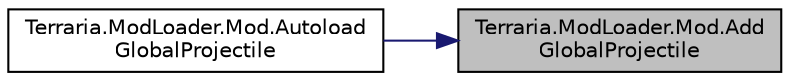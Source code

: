 digraph "Terraria.ModLoader.Mod.AddGlobalProjectile"
{
 // LATEX_PDF_SIZE
  edge [fontname="Helvetica",fontsize="10",labelfontname="Helvetica",labelfontsize="10"];
  node [fontname="Helvetica",fontsize="10",shape=record];
  rankdir="RL";
  Node1 [label="Terraria.ModLoader.Mod.Add\lGlobalProjectile",height=0.2,width=0.4,color="black", fillcolor="grey75", style="filled", fontcolor="black",tooltip="Adds the given GlobalProjectile instance to this mod with the provided name."];
  Node1 -> Node2 [dir="back",color="midnightblue",fontsize="10",style="solid",fontname="Helvetica"];
  Node2 [label="Terraria.ModLoader.Mod.Autoload\lGlobalProjectile",height=0.2,width=0.4,color="black", fillcolor="white", style="filled",URL="$class_terraria_1_1_mod_loader_1_1_mod.html#addd3a6562e57d4753f985eae5deb8d80",tooltip=" "];
}
